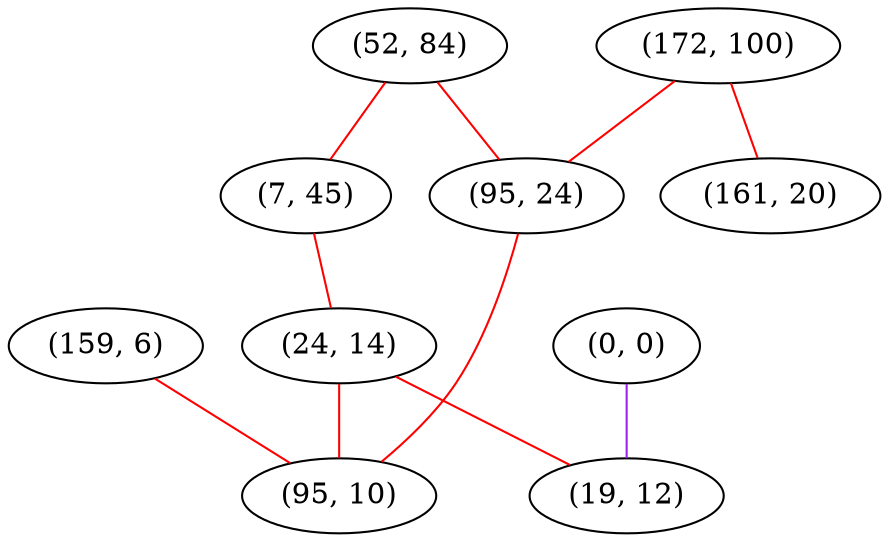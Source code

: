 graph "" {
"(159, 6)";
"(52, 84)";
"(7, 45)";
"(0, 0)";
"(24, 14)";
"(172, 100)";
"(95, 24)";
"(161, 20)";
"(19, 12)";
"(95, 10)";
"(159, 6)" -- "(95, 10)"  [color=red, key=0, weight=1];
"(52, 84)" -- "(7, 45)"  [color=red, key=0, weight=1];
"(52, 84)" -- "(95, 24)"  [color=red, key=0, weight=1];
"(7, 45)" -- "(24, 14)"  [color=red, key=0, weight=1];
"(0, 0)" -- "(19, 12)"  [color=purple, key=0, weight=4];
"(24, 14)" -- "(19, 12)"  [color=red, key=0, weight=1];
"(24, 14)" -- "(95, 10)"  [color=red, key=0, weight=1];
"(172, 100)" -- "(95, 24)"  [color=red, key=0, weight=1];
"(172, 100)" -- "(161, 20)"  [color=red, key=0, weight=1];
"(95, 24)" -- "(95, 10)"  [color=red, key=0, weight=1];
}
